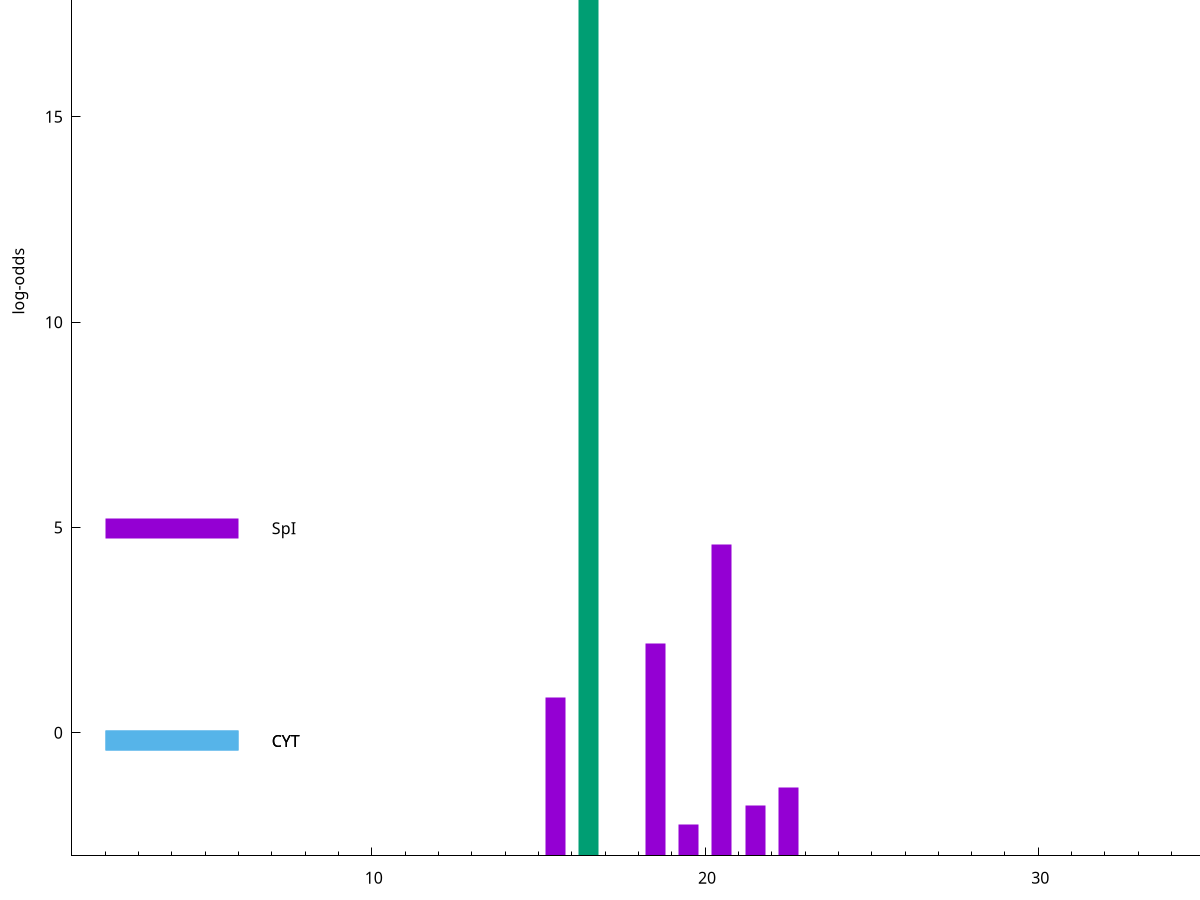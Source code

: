 set title "LipoP predictions for SRR5666485.gff"
set size 2., 1.4
set xrange [1:70] 
set mxtics 10
set yrange [-3:25]
set y2range [0:28]
set ylabel "log-odds"
set term postscript eps color solid "Helvetica" 30
set output "SRR5666485.gff25.eps"
set arrow from 2,19.4318 to 6,19.4318 nohead lt 2 lw 20
set label "SpII" at 7,19.4318
set arrow from 2,4.98294 to 6,4.98294 nohead lt 1 lw 20
set label "SpI" at 7,4.98294
set arrow from 2,-0.200913 to 6,-0.200913 nohead lt 3 lw 20
set label "CYT" at 7,-0.200913
set arrow from 2,-0.200913 to 6,-0.200913 nohead lt 3 lw 20
set label "CYT" at 7,-0.200913
set arrow from 2,19.4318 to 6,19.4318 nohead lt 2 lw 20
set label "SpII" at 7,19.4318
# NOTE: The scores below are the log-odds scores with the threshold
# NOTE: subtracted (a hack to make gnuplot make the histogram all
# NOTE: look nice).
plot "-" axes x1y2 title "" with impulses lt 2 lw 20, "-" axes x1y2 title "" with impulses lt 1 lw 20
16.500000 22.431800
e
20.500000 7.589120
18.500000 5.164100
15.500000 3.858027
22.500000 1.660880
21.500000 1.225780
19.500000 0.775230
e
exit
